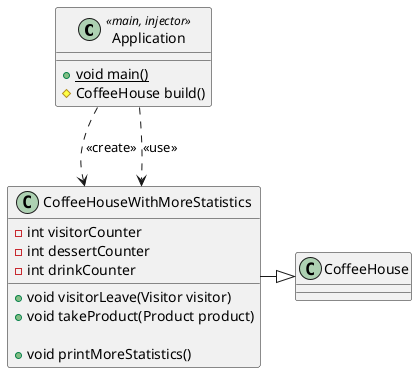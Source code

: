 @startuml ext4


class Application <<main, injector>> {
    + {static} void main()
    # CoffeeHouse build()
}

class CoffeeHouseWithMoreStatistics {
    - int visitorCounter
    - int dessertCounter
    - int drinkCounter

    + void visitorLeave(Visitor visitor)
    + void takeProduct(Product product)

    + void printMoreStatistics()
}

CoffeeHouseWithMoreStatistics -|> CoffeeHouse
Application ..> CoffeeHouseWithMoreStatistics : <<create>>
Application ..> CoffeeHouseWithMoreStatistics : <<use>>
@enduml
